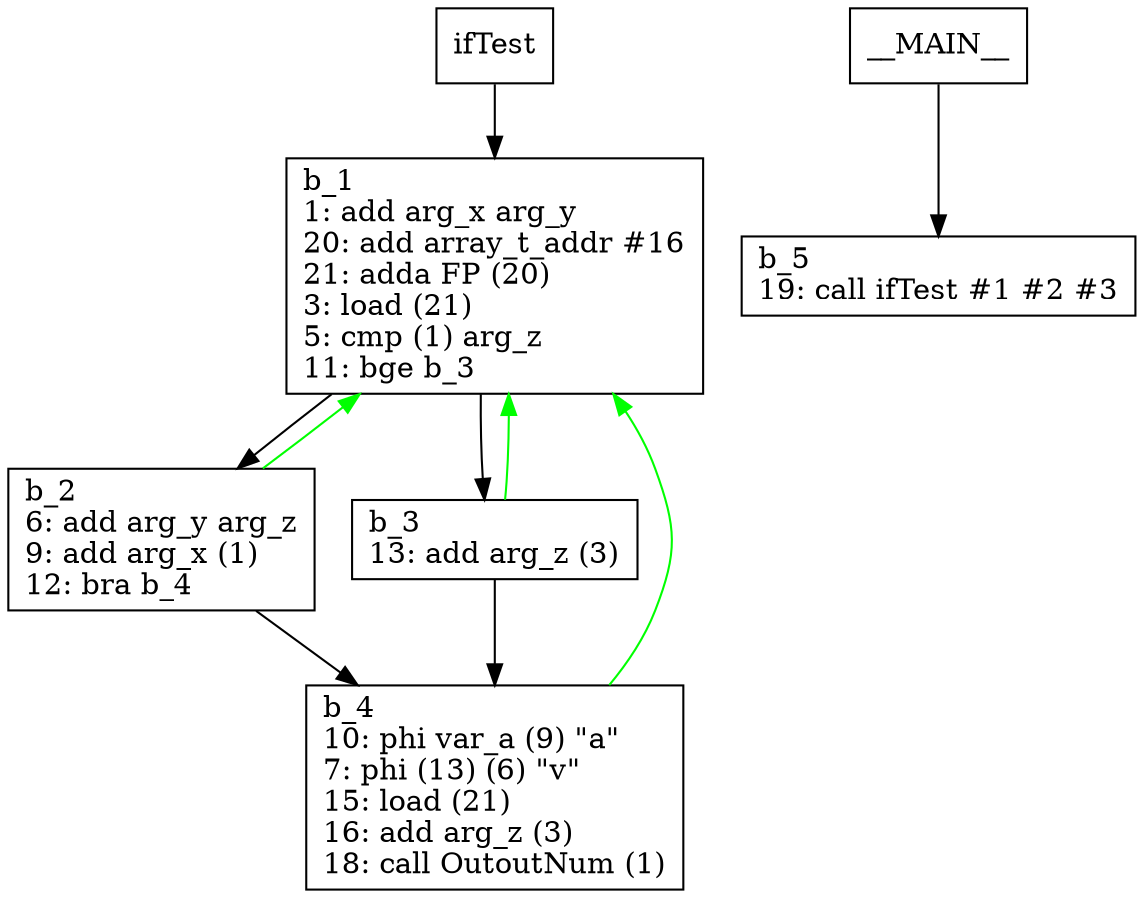 digraph Computation {
node [shape=box];
ifTest -> b_1;
b_1 [label="b_1\l1: add arg_x arg_y\l20: add array_t_addr #16\l21: adda FP (20)\l3: load (21)\l5: cmp (1) arg_z\l11: bge b_3\l"]
b_1 -> b_2;
b_2 [label="b_2\l6: add arg_y arg_z\l9: add arg_x (1)\l12: bra b_4\l"]
b_2 -> b_4;
b_4 [label="b_4\l10: phi var_a (9) \"a\"\l7: phi (13) (6) \"v\"\l15: load (21)\l16: add arg_z (3)\l18: call OutoutNum (1)\l"]
b_4 -> b_1[color="green"];
b_2 -> b_1[color="green"];
b_1 -> b_3;
b_3 [label="b_3\l13: add arg_z (3)\l"]
b_3 -> b_4;
b_3 -> b_1[color="green"];
__MAIN__ -> b_5;
b_5 [label="b_5\l19: call ifTest #1 #2 #3\l"]
}
